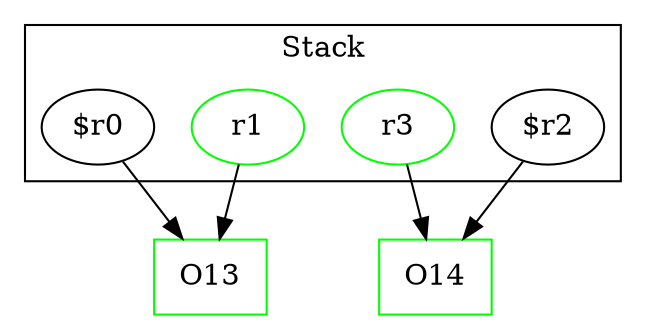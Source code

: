 digraph sample {
  rankDir="LR";
  subgraph cluster_0 {
    label="Stack"
    "r1"; "$r2"; "$r0"; "r3"; 
  }
  "r1" -> { O13 };
  "$r2" -> { O14 };
  "$r0" -> { O13 };
  "r3" -> { O14 };
  O13[shape=box];
  O14[shape=box];
  "r1"[color="green"];
  O13[color="green"];
  O14[color="green"];
  "r3"[color="green"];
}

